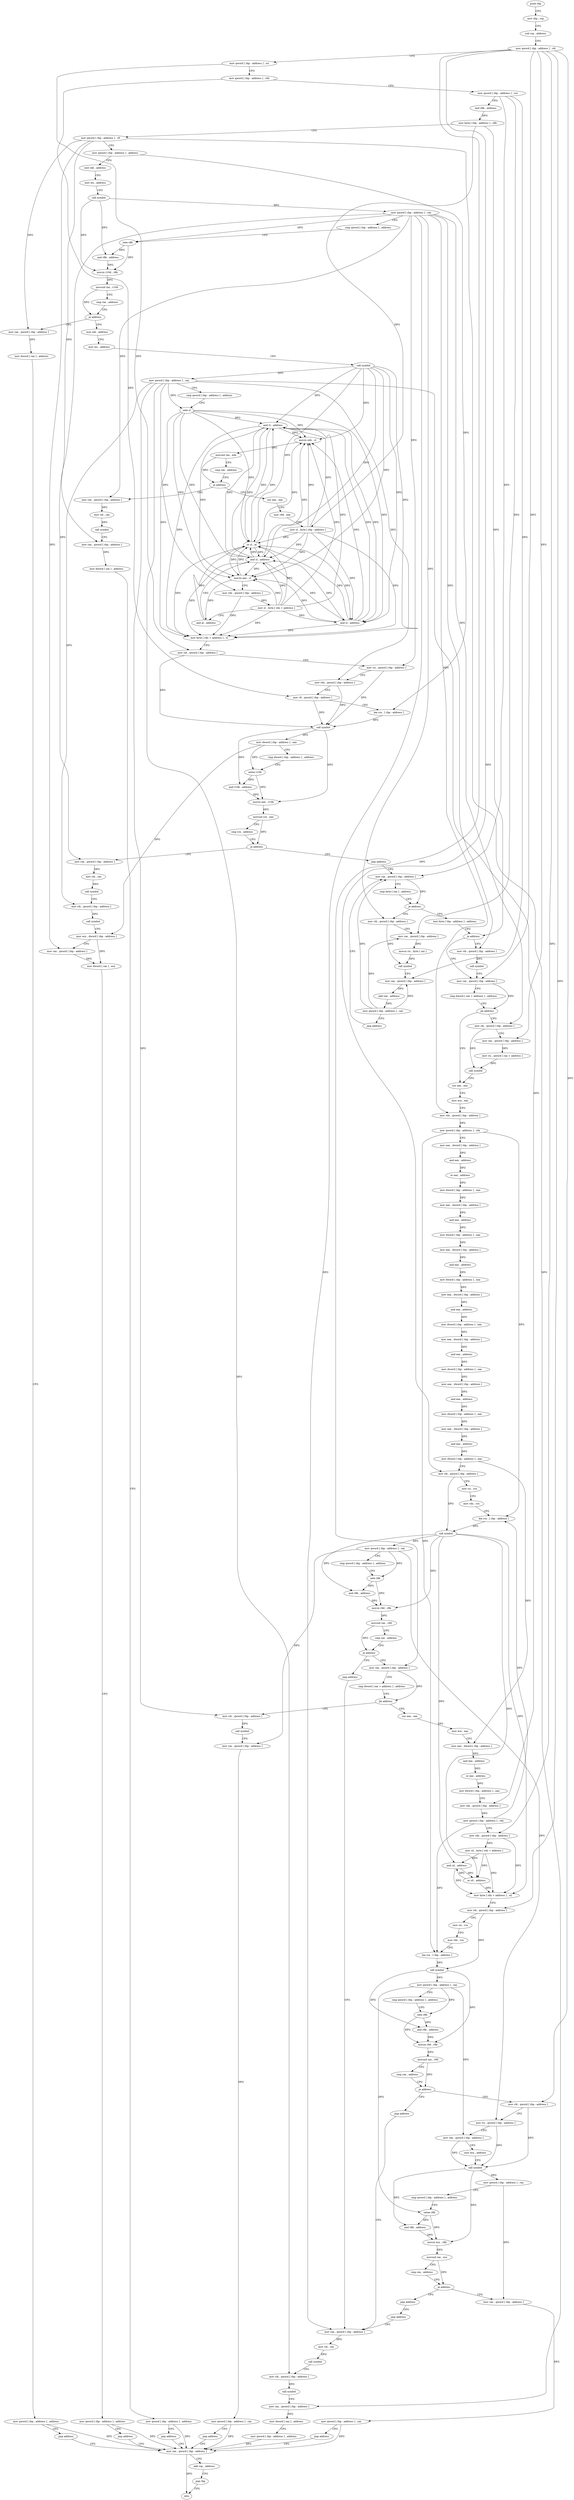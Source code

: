 digraph "func" {
"4258496" [label = "push rbp" ]
"4258497" [label = "mov rbp , rsp" ]
"4258500" [label = "sub rsp , address" ]
"4258507" [label = "mov qword [ rbp - address ] , rdi" ]
"4258511" [label = "mov qword [ rbp - address ] , rsi" ]
"4258515" [label = "mov qword [ rbp - address ] , rdx" ]
"4258519" [label = "mov qword [ rbp - address ] , rcx" ]
"4258523" [label = "and r8b , address" ]
"4258527" [label = "mov byte [ rbp - address ] , r8b" ]
"4258531" [label = "mov qword [ rbp - address ] , r9" ]
"4258535" [label = "mov qword [ rbp - address ] , address" ]
"4258543" [label = "mov edi , address" ]
"4258548" [label = "mov esi , address" ]
"4258553" [label = "call symbol" ]
"4258558" [label = "mov qword [ rbp - address ] , rax" ]
"4258562" [label = "cmp qword [ rbp - address ] , address" ]
"4258567" [label = "sete r8b" ]
"4258571" [label = "and r8b , address" ]
"4258575" [label = "movzx r10d , r8b" ]
"4258579" [label = "movsxd rax , r10d" ]
"4258582" [label = "cmp rax , address" ]
"4258586" [label = "je address" ]
"4258615" [label = "mov edi , address" ]
"4258592" [label = "mov rax , qword [ rbp - address ]" ]
"4258620" [label = "mov esi , address" ]
"4258625" [label = "call symbol" ]
"4258630" [label = "mov qword [ rbp - address ] , rax" ]
"4258634" [label = "cmp qword [ rbp - address ] , address" ]
"4258639" [label = "sete cl" ]
"4258642" [label = "and cl , address" ]
"4258645" [label = "movzx edx , cl" ]
"4258648" [label = "movsxd rax , edx" ]
"4258651" [label = "cmp rax , address" ]
"4258655" [label = "je address" ]
"4258696" [label = "xor eax , eax" ]
"4258661" [label = "mov rax , qword [ rbp - address ]" ]
"4258596" [label = "mov dword [ rax ] , address" ]
"4258602" [label = "mov qword [ rbp - address ] , address" ]
"4258610" [label = "jmp address" ]
"4259351" [label = "mov rax , qword [ rbp - address ]" ]
"4258698" [label = "mov r9d , eax" ]
"4258701" [label = "mov cl , byte [ rbp - address ]" ]
"4258704" [label = "and cl , address" ]
"4258707" [label = "movzx eax , cl" ]
"4258710" [label = "mov rdx , qword [ rbp - address ]" ]
"4258714" [label = "mov cl , byte [ rdx + address ]" ]
"4258717" [label = "and al , address" ]
"4258719" [label = "and cl , address" ]
"4258722" [label = "or cl , al" ]
"4258724" [label = "mov byte [ rdx + address ] , cl" ]
"4258727" [label = "mov rdi , qword [ rbp - address ]" ]
"4258731" [label = "mov rsi , qword [ rbp - address ]" ]
"4258735" [label = "mov rdx , qword [ rbp - address ]" ]
"4258739" [label = "mov r8 , qword [ rbp - address ]" ]
"4258743" [label = "lea rcx , [ rbp - address ]" ]
"4258747" [label = "call symbol" ]
"4258752" [label = "mov dword [ rbp - address ] , eax" ]
"4258755" [label = "cmp dword [ rbp - address ] , address" ]
"4258759" [label = "setne r10b" ]
"4258763" [label = "and r10b , address" ]
"4258767" [label = "movzx eax , r10b" ]
"4258771" [label = "movsxd rcx , eax" ]
"4258774" [label = "cmp rcx , address" ]
"4258778" [label = "je address" ]
"4258827" [label = "jmp address" ]
"4258784" [label = "mov rax , qword [ rbp - address ]" ]
"4258665" [label = "mov rdi , rax" ]
"4258668" [label = "call symbol" ]
"4258673" [label = "mov rax , qword [ rbp - address ]" ]
"4258677" [label = "mov dword [ rax ] , address" ]
"4258683" [label = "mov qword [ rbp - address ] , address" ]
"4258691" [label = "jmp address" ]
"4259355" [label = "add rsp , address" ]
"4259362" [label = "pop rbp" ]
"4259363" [label = "retn" ]
"4258832" [label = "mov rax , qword [ rbp - address ]" ]
"4258788" [label = "mov rdi , rax" ]
"4258791" [label = "call symbol" ]
"4258796" [label = "mov rdi , qword [ rbp - address ]" ]
"4258800" [label = "call symbol" ]
"4258805" [label = "mov ecx , dword [ rbp - address ]" ]
"4258808" [label = "mov rax , qword [ rbp - address ]" ]
"4258812" [label = "mov dword [ rax ] , ecx" ]
"4258814" [label = "mov qword [ rbp - address ] , address" ]
"4258822" [label = "jmp address" ]
"4258836" [label = "cmp byte [ rax ] , address" ]
"4258839" [label = "je address" ]
"4258881" [label = "test byte [ rbp - address ] , address" ]
"4258845" [label = "mov rdi , qword [ rbp - address ]" ]
"4258885" [label = "je address" ]
"4258900" [label = "mov rax , qword [ rbp - address ]" ]
"4258891" [label = "mov rdi , qword [ rbp - address ]" ]
"4258849" [label = "mov rax , qword [ rbp - address ]" ]
"4258853" [label = "movsx rsi , byte [ rax ]" ]
"4258857" [label = "call symbol" ]
"4258862" [label = "mov rax , qword [ rbp - address ]" ]
"4258866" [label = "add rax , address" ]
"4258872" [label = "mov qword [ rbp - address ] , rax" ]
"4258876" [label = "jmp address" ]
"4258904" [label = "cmp dword [ rax + address ] , address" ]
"4258911" [label = "jle address" ]
"4258934" [label = "xor eax , eax" ]
"4258917" [label = "mov rdi , qword [ rbp - address ]" ]
"4258895" [label = "call symbol" ]
"4258936" [label = "mov ecx , eax" ]
"4258938" [label = "mov rdx , qword [ rbp - address ]" ]
"4258942" [label = "mov qword [ rbp - address ] , rdx" ]
"4258946" [label = "mov eax , dword [ rbp - address ]" ]
"4258949" [label = "and eax , address" ]
"4258954" [label = "or eax , address" ]
"4258957" [label = "mov dword [ rbp - address ] , eax" ]
"4258960" [label = "mov eax , dword [ rbp - address ]" ]
"4258963" [label = "and eax , address" ]
"4258968" [label = "mov dword [ rbp - address ] , eax" ]
"4258971" [label = "mov eax , dword [ rbp - address ]" ]
"4258974" [label = "and eax , address" ]
"4258979" [label = "mov dword [ rbp - address ] , eax" ]
"4258982" [label = "mov eax , dword [ rbp - address ]" ]
"4258985" [label = "and eax , address" ]
"4258990" [label = "mov dword [ rbp - address ] , eax" ]
"4258993" [label = "mov eax , dword [ rbp - address ]" ]
"4258996" [label = "and eax , address" ]
"4259001" [label = "mov dword [ rbp - address ] , eax" ]
"4259004" [label = "mov eax , dword [ rbp - address ]" ]
"4259007" [label = "and eax , address" ]
"4259012" [label = "mov dword [ rbp - address ] , eax" ]
"4259015" [label = "mov eax , dword [ rbp - address ]" ]
"4259018" [label = "and eax , address" ]
"4259023" [label = "mov dword [ rbp - address ] , eax" ]
"4259026" [label = "mov rdi , qword [ rbp - address ]" ]
"4259030" [label = "mov rsi , rcx" ]
"4259033" [label = "mov rdx , rcx" ]
"4259036" [label = "lea rcx , [ rbp - address ]" ]
"4259040" [label = "call symbol" ]
"4259045" [label = "mov qword [ rbp - address ] , rax" ]
"4259049" [label = "cmp qword [ rbp - address ] , address" ]
"4259054" [label = "sete r8b" ]
"4259058" [label = "and r8b , address" ]
"4259062" [label = "movzx r9d , r8b" ]
"4259066" [label = "movsxd rax , r9d" ]
"4259069" [label = "cmp rax , address" ]
"4259073" [label = "je address" ]
"4259084" [label = "mov rax , qword [ rbp - address ]" ]
"4259079" [label = "jmp address" ]
"4258921" [label = "mov rax , qword [ rbp - address ]" ]
"4258925" [label = "mov rsi , qword [ rax + address ]" ]
"4258929" [label = "call symbol" ]
"4259088" [label = "cmp dword [ rax + address ] , address" ]
"4259095" [label = "jle address" ]
"4259285" [label = "mov rdi , qword [ rbp - address ]" ]
"4259101" [label = "xor eax , eax" ]
"4259312" [label = "mov rax , qword [ rbp - address ]" ]
"4259289" [label = "call symbol" ]
"4259294" [label = "mov rax , qword [ rbp - address ]" ]
"4259298" [label = "mov qword [ rbp - address ] , rax" ]
"4259302" [label = "jmp address" ]
"4259103" [label = "mov ecx , eax" ]
"4259105" [label = "mov eax , dword [ rbp - address ]" ]
"4259108" [label = "and eax , address" ]
"4259113" [label = "or eax , address" ]
"4259116" [label = "mov dword [ rbp - address ] , eax" ]
"4259119" [label = "mov rdx , qword [ rbp - address ]" ]
"4259123" [label = "mov qword [ rbp - address ] , rdx" ]
"4259127" [label = "mov rdx , qword [ rbp - address ]" ]
"4259131" [label = "mov sil , byte [ rdx + address ]" ]
"4259138" [label = "and sil , address" ]
"4259142" [label = "or sil , address" ]
"4259146" [label = "mov byte [ rdx + address ] , sil" ]
"4259153" [label = "mov rdi , qword [ rbp - address ]" ]
"4259157" [label = "mov rsi , rcx" ]
"4259160" [label = "mov rdx , rcx" ]
"4259163" [label = "lea rcx , [ rbp - address ]" ]
"4259167" [label = "call symbol" ]
"4259172" [label = "mov qword [ rbp - address ] , rax" ]
"4259176" [label = "cmp qword [ rbp - address ] , address" ]
"4259181" [label = "sete r8b" ]
"4259185" [label = "and r8b , address" ]
"4259189" [label = "movzx r9d , r8b" ]
"4259193" [label = "movsxd rax , r9d" ]
"4259196" [label = "cmp rax , address" ]
"4259200" [label = "je address" ]
"4259211" [label = "mov rdi , qword [ rbp - address ]" ]
"4259206" [label = "jmp address" ]
"4259316" [label = "mov rdi , rax" ]
"4259319" [label = "call symbol" ]
"4259324" [label = "mov rdi , qword [ rbp - address ]" ]
"4259328" [label = "call symbol" ]
"4259333" [label = "mov rax , qword [ rbp - address ]" ]
"4259337" [label = "mov dword [ rax ] , address" ]
"4259343" [label = "mov qword [ rbp - address ] , address" ]
"4259215" [label = "mov rsi , qword [ rbp - address ]" ]
"4259219" [label = "mov rdx , qword [ rbp - address ]" ]
"4259223" [label = "mov ecx , address" ]
"4259228" [label = "call symbol" ]
"4259233" [label = "mov qword [ rbp - address ] , rax" ]
"4259237" [label = "cmp qword [ rbp - address ] , address" ]
"4259242" [label = "setne r8b" ]
"4259246" [label = "and r8b , address" ]
"4259250" [label = "movzx ecx , r8b" ]
"4259254" [label = "movsxd rax , ecx" ]
"4259257" [label = "cmp rax , address" ]
"4259261" [label = "je address" ]
"4259280" [label = "jmp address" ]
"4259267" [label = "mov rax , qword [ rbp - address ]" ]
"4259307" [label = "jmp address" ]
"4259271" [label = "mov qword [ rbp - address ] , rax" ]
"4259275" [label = "jmp address" ]
"4258496" -> "4258497" [ label = "CFG" ]
"4258497" -> "4258500" [ label = "CFG" ]
"4258500" -> "4258507" [ label = "CFG" ]
"4258507" -> "4258511" [ label = "CFG" ]
"4258507" -> "4258900" [ label = "DFG" ]
"4258507" -> "4259026" [ label = "DFG" ]
"4258507" -> "4258921" [ label = "DFG" ]
"4258507" -> "4259084" [ label = "DFG" ]
"4258507" -> "4259127" [ label = "DFG" ]
"4258507" -> "4259153" [ label = "DFG" ]
"4258507" -> "4259211" [ label = "DFG" ]
"4258511" -> "4258515" [ label = "CFG" ]
"4258511" -> "4258727" [ label = "DFG" ]
"4258515" -> "4258519" [ label = "CFG" ]
"4258515" -> "4258739" [ label = "DFG" ]
"4258519" -> "4258523" [ label = "CFG" ]
"4258519" -> "4258832" [ label = "DFG" ]
"4258519" -> "4258849" [ label = "DFG" ]
"4258519" -> "4258862" [ label = "DFG" ]
"4258523" -> "4258527" [ label = "DFG" ]
"4258527" -> "4258531" [ label = "CFG" ]
"4258527" -> "4258701" [ label = "DFG" ]
"4258527" -> "4258885" [ label = "DFG" ]
"4258531" -> "4258535" [ label = "CFG" ]
"4258531" -> "4258592" [ label = "DFG" ]
"4258531" -> "4258673" [ label = "DFG" ]
"4258531" -> "4258808" [ label = "DFG" ]
"4258531" -> "4259333" [ label = "DFG" ]
"4258535" -> "4258543" [ label = "CFG" ]
"4258535" -> "4258743" [ label = "DFG" ]
"4258543" -> "4258548" [ label = "CFG" ]
"4258548" -> "4258553" [ label = "CFG" ]
"4258553" -> "4258558" [ label = "DFG" ]
"4258553" -> "4258571" [ label = "DFG" ]
"4258553" -> "4258575" [ label = "DFG" ]
"4258558" -> "4258562" [ label = "CFG" ]
"4258558" -> "4258567" [ label = "DFG" ]
"4258558" -> "4258731" [ label = "DFG" ]
"4258558" -> "4258661" [ label = "DFG" ]
"4258558" -> "4258784" [ label = "DFG" ]
"4258558" -> "4258845" [ label = "DFG" ]
"4258558" -> "4258891" [ label = "DFG" ]
"4258558" -> "4258938" [ label = "DFG" ]
"4258558" -> "4258917" [ label = "DFG" ]
"4258558" -> "4259312" [ label = "DFG" ]
"4258562" -> "4258567" [ label = "CFG" ]
"4258567" -> "4258571" [ label = "DFG" ]
"4258567" -> "4258575" [ label = "DFG" ]
"4258571" -> "4258575" [ label = "DFG" ]
"4258575" -> "4258579" [ label = "DFG" ]
"4258579" -> "4258582" [ label = "CFG" ]
"4258579" -> "4258586" [ label = "DFG" ]
"4258582" -> "4258586" [ label = "CFG" ]
"4258586" -> "4258615" [ label = "CFG" ]
"4258586" -> "4258592" [ label = "CFG" ]
"4258615" -> "4258620" [ label = "CFG" ]
"4258592" -> "4258596" [ label = "DFG" ]
"4258620" -> "4258625" [ label = "CFG" ]
"4258625" -> "4258630" [ label = "DFG" ]
"4258625" -> "4258642" [ label = "DFG" ]
"4258625" -> "4258645" [ label = "DFG" ]
"4258625" -> "4258704" [ label = "DFG" ]
"4258625" -> "4258707" [ label = "DFG" ]
"4258625" -> "4258719" [ label = "DFG" ]
"4258625" -> "4258722" [ label = "DFG" ]
"4258625" -> "4258724" [ label = "DFG" ]
"4258630" -> "4258634" [ label = "CFG" ]
"4258630" -> "4258639" [ label = "DFG" ]
"4258630" -> "4258710" [ label = "DFG" ]
"4258630" -> "4258735" [ label = "DFG" ]
"4258630" -> "4258796" [ label = "DFG" ]
"4258630" -> "4259285" [ label = "DFG" ]
"4258630" -> "4259119" [ label = "DFG" ]
"4258630" -> "4259324" [ label = "DFG" ]
"4258634" -> "4258639" [ label = "CFG" ]
"4258639" -> "4258642" [ label = "DFG" ]
"4258639" -> "4258645" [ label = "DFG" ]
"4258639" -> "4258704" [ label = "DFG" ]
"4258639" -> "4258707" [ label = "DFG" ]
"4258639" -> "4258719" [ label = "DFG" ]
"4258639" -> "4258722" [ label = "DFG" ]
"4258639" -> "4258724" [ label = "DFG" ]
"4258642" -> "4258645" [ label = "DFG" ]
"4258642" -> "4258704" [ label = "DFG" ]
"4258642" -> "4258707" [ label = "DFG" ]
"4258642" -> "4258719" [ label = "DFG" ]
"4258642" -> "4258722" [ label = "DFG" ]
"4258642" -> "4258724" [ label = "DFG" ]
"4258645" -> "4258648" [ label = "DFG" ]
"4258648" -> "4258651" [ label = "CFG" ]
"4258648" -> "4258655" [ label = "DFG" ]
"4258651" -> "4258655" [ label = "CFG" ]
"4258655" -> "4258696" [ label = "CFG" ]
"4258655" -> "4258661" [ label = "CFG" ]
"4258696" -> "4258698" [ label = "CFG" ]
"4258661" -> "4258665" [ label = "DFG" ]
"4258596" -> "4258602" [ label = "CFG" ]
"4258602" -> "4258610" [ label = "CFG" ]
"4258602" -> "4259351" [ label = "DFG" ]
"4258610" -> "4259351" [ label = "CFG" ]
"4259351" -> "4259355" [ label = "CFG" ]
"4259351" -> "4259363" [ label = "DFG" ]
"4258698" -> "4258701" [ label = "CFG" ]
"4258701" -> "4258704" [ label = "DFG" ]
"4258701" -> "4258642" [ label = "DFG" ]
"4258701" -> "4258645" [ label = "DFG" ]
"4258701" -> "4258707" [ label = "DFG" ]
"4258701" -> "4258719" [ label = "DFG" ]
"4258701" -> "4258722" [ label = "DFG" ]
"4258701" -> "4258724" [ label = "DFG" ]
"4258704" -> "4258707" [ label = "DFG" ]
"4258704" -> "4258642" [ label = "DFG" ]
"4258704" -> "4258645" [ label = "DFG" ]
"4258704" -> "4258719" [ label = "DFG" ]
"4258704" -> "4258722" [ label = "DFG" ]
"4258704" -> "4258724" [ label = "DFG" ]
"4258707" -> "4258710" [ label = "CFG" ]
"4258707" -> "4258717" [ label = "DFG" ]
"4258707" -> "4258722" [ label = "DFG" ]
"4258710" -> "4258714" [ label = "DFG" ]
"4258710" -> "4258724" [ label = "DFG" ]
"4258714" -> "4258717" [ label = "CFG" ]
"4258714" -> "4258642" [ label = "DFG" ]
"4258714" -> "4258645" [ label = "DFG" ]
"4258714" -> "4258704" [ label = "DFG" ]
"4258714" -> "4258707" [ label = "DFG" ]
"4258714" -> "4258719" [ label = "DFG" ]
"4258714" -> "4258722" [ label = "DFG" ]
"4258714" -> "4258724" [ label = "DFG" ]
"4258717" -> "4258719" [ label = "CFG" ]
"4258717" -> "4258722" [ label = "DFG" ]
"4258719" -> "4258722" [ label = "DFG" ]
"4258719" -> "4258642" [ label = "DFG" ]
"4258719" -> "4258645" [ label = "DFG" ]
"4258719" -> "4258704" [ label = "DFG" ]
"4258719" -> "4258707" [ label = "DFG" ]
"4258719" -> "4258724" [ label = "DFG" ]
"4258722" -> "4258724" [ label = "DFG" ]
"4258722" -> "4258642" [ label = "DFG" ]
"4258722" -> "4258645" [ label = "DFG" ]
"4258722" -> "4258704" [ label = "DFG" ]
"4258722" -> "4258707" [ label = "DFG" ]
"4258722" -> "4258719" [ label = "DFG" ]
"4258724" -> "4258727" [ label = "CFG" ]
"4258727" -> "4258731" [ label = "CFG" ]
"4258727" -> "4258747" [ label = "DFG" ]
"4258731" -> "4258735" [ label = "CFG" ]
"4258731" -> "4258747" [ label = "DFG" ]
"4258735" -> "4258739" [ label = "CFG" ]
"4258735" -> "4258747" [ label = "DFG" ]
"4258739" -> "4258743" [ label = "CFG" ]
"4258739" -> "4258747" [ label = "DFG" ]
"4258743" -> "4258747" [ label = "DFG" ]
"4258747" -> "4258752" [ label = "DFG" ]
"4258747" -> "4258763" [ label = "DFG" ]
"4258747" -> "4258767" [ label = "DFG" ]
"4258752" -> "4258755" [ label = "CFG" ]
"4258752" -> "4258759" [ label = "DFG" ]
"4258752" -> "4258805" [ label = "DFG" ]
"4258755" -> "4258759" [ label = "CFG" ]
"4258759" -> "4258763" [ label = "DFG" ]
"4258759" -> "4258767" [ label = "DFG" ]
"4258763" -> "4258767" [ label = "DFG" ]
"4258767" -> "4258771" [ label = "DFG" ]
"4258771" -> "4258774" [ label = "CFG" ]
"4258771" -> "4258778" [ label = "DFG" ]
"4258774" -> "4258778" [ label = "CFG" ]
"4258778" -> "4258827" [ label = "CFG" ]
"4258778" -> "4258784" [ label = "CFG" ]
"4258827" -> "4258832" [ label = "CFG" ]
"4258784" -> "4258788" [ label = "DFG" ]
"4258665" -> "4258668" [ label = "DFG" ]
"4258668" -> "4258673" [ label = "CFG" ]
"4258673" -> "4258677" [ label = "DFG" ]
"4258677" -> "4258683" [ label = "CFG" ]
"4258683" -> "4258691" [ label = "CFG" ]
"4258683" -> "4259351" [ label = "DFG" ]
"4258691" -> "4259351" [ label = "CFG" ]
"4259355" -> "4259362" [ label = "CFG" ]
"4259362" -> "4259363" [ label = "CFG" ]
"4258832" -> "4258836" [ label = "CFG" ]
"4258832" -> "4258839" [ label = "DFG" ]
"4258788" -> "4258791" [ label = "DFG" ]
"4258791" -> "4258796" [ label = "CFG" ]
"4258796" -> "4258800" [ label = "DFG" ]
"4258800" -> "4258805" [ label = "CFG" ]
"4258805" -> "4258808" [ label = "CFG" ]
"4258805" -> "4258812" [ label = "DFG" ]
"4258808" -> "4258812" [ label = "DFG" ]
"4258812" -> "4258814" [ label = "CFG" ]
"4258814" -> "4258822" [ label = "CFG" ]
"4258814" -> "4259351" [ label = "DFG" ]
"4258822" -> "4259351" [ label = "CFG" ]
"4258836" -> "4258839" [ label = "CFG" ]
"4258839" -> "4258881" [ label = "CFG" ]
"4258839" -> "4258845" [ label = "CFG" ]
"4258881" -> "4258885" [ label = "CFG" ]
"4258845" -> "4258849" [ label = "CFG" ]
"4258845" -> "4258857" [ label = "DFG" ]
"4258885" -> "4258900" [ label = "CFG" ]
"4258885" -> "4258891" [ label = "CFG" ]
"4258900" -> "4258904" [ label = "CFG" ]
"4258900" -> "4258911" [ label = "DFG" ]
"4258891" -> "4258895" [ label = "DFG" ]
"4258849" -> "4258853" [ label = "DFG" ]
"4258853" -> "4258857" [ label = "DFG" ]
"4258857" -> "4258862" [ label = "CFG" ]
"4258862" -> "4258866" [ label = "DFG" ]
"4258866" -> "4258872" [ label = "DFG" ]
"4258872" -> "4258876" [ label = "CFG" ]
"4258872" -> "4258832" [ label = "DFG" ]
"4258872" -> "4258849" [ label = "DFG" ]
"4258872" -> "4258862" [ label = "DFG" ]
"4258876" -> "4258832" [ label = "CFG" ]
"4258904" -> "4258911" [ label = "CFG" ]
"4258911" -> "4258934" [ label = "CFG" ]
"4258911" -> "4258917" [ label = "CFG" ]
"4258934" -> "4258936" [ label = "CFG" ]
"4258917" -> "4258921" [ label = "CFG" ]
"4258917" -> "4258929" [ label = "DFG" ]
"4258895" -> "4258900" [ label = "CFG" ]
"4258936" -> "4258938" [ label = "CFG" ]
"4258938" -> "4258942" [ label = "DFG" ]
"4258942" -> "4258946" [ label = "CFG" ]
"4258942" -> "4259036" [ label = "DFG" ]
"4258942" -> "4259163" [ label = "DFG" ]
"4258946" -> "4258949" [ label = "DFG" ]
"4258949" -> "4258954" [ label = "DFG" ]
"4258954" -> "4258957" [ label = "DFG" ]
"4258957" -> "4258960" [ label = "DFG" ]
"4258960" -> "4258963" [ label = "DFG" ]
"4258963" -> "4258968" [ label = "DFG" ]
"4258968" -> "4258971" [ label = "DFG" ]
"4258971" -> "4258974" [ label = "DFG" ]
"4258974" -> "4258979" [ label = "DFG" ]
"4258979" -> "4258982" [ label = "DFG" ]
"4258982" -> "4258985" [ label = "DFG" ]
"4258985" -> "4258990" [ label = "DFG" ]
"4258990" -> "4258993" [ label = "DFG" ]
"4258993" -> "4258996" [ label = "DFG" ]
"4258996" -> "4259001" [ label = "DFG" ]
"4259001" -> "4259004" [ label = "DFG" ]
"4259004" -> "4259007" [ label = "DFG" ]
"4259007" -> "4259012" [ label = "DFG" ]
"4259012" -> "4259015" [ label = "DFG" ]
"4259015" -> "4259018" [ label = "DFG" ]
"4259018" -> "4259023" [ label = "DFG" ]
"4259023" -> "4259026" [ label = "CFG" ]
"4259023" -> "4259105" [ label = "DFG" ]
"4259026" -> "4259030" [ label = "CFG" ]
"4259026" -> "4259040" [ label = "DFG" ]
"4259030" -> "4259033" [ label = "CFG" ]
"4259033" -> "4259036" [ label = "CFG" ]
"4259036" -> "4259040" [ label = "DFG" ]
"4259040" -> "4259045" [ label = "DFG" ]
"4259040" -> "4259138" [ label = "DFG" ]
"4259040" -> "4259142" [ label = "DFG" ]
"4259040" -> "4259146" [ label = "DFG" ]
"4259040" -> "4259058" [ label = "DFG" ]
"4259040" -> "4259062" [ label = "DFG" ]
"4259045" -> "4259049" [ label = "CFG" ]
"4259045" -> "4259054" [ label = "DFG" ]
"4259045" -> "4259294" [ label = "DFG" ]
"4259045" -> "4259215" [ label = "DFG" ]
"4259049" -> "4259054" [ label = "CFG" ]
"4259054" -> "4259058" [ label = "DFG" ]
"4259054" -> "4259062" [ label = "DFG" ]
"4259058" -> "4259062" [ label = "DFG" ]
"4259062" -> "4259066" [ label = "DFG" ]
"4259066" -> "4259069" [ label = "CFG" ]
"4259066" -> "4259073" [ label = "DFG" ]
"4259069" -> "4259073" [ label = "CFG" ]
"4259073" -> "4259084" [ label = "CFG" ]
"4259073" -> "4259079" [ label = "CFG" ]
"4259084" -> "4259088" [ label = "CFG" ]
"4259084" -> "4259095" [ label = "DFG" ]
"4259079" -> "4259312" [ label = "CFG" ]
"4258921" -> "4258925" [ label = "DFG" ]
"4258925" -> "4258929" [ label = "DFG" ]
"4258929" -> "4258934" [ label = "CFG" ]
"4259088" -> "4259095" [ label = "CFG" ]
"4259095" -> "4259285" [ label = "CFG" ]
"4259095" -> "4259101" [ label = "CFG" ]
"4259285" -> "4259289" [ label = "DFG" ]
"4259101" -> "4259103" [ label = "CFG" ]
"4259312" -> "4259316" [ label = "DFG" ]
"4259289" -> "4259294" [ label = "CFG" ]
"4259294" -> "4259298" [ label = "DFG" ]
"4259298" -> "4259302" [ label = "CFG" ]
"4259298" -> "4259351" [ label = "DFG" ]
"4259302" -> "4259351" [ label = "CFG" ]
"4259103" -> "4259105" [ label = "CFG" ]
"4259105" -> "4259108" [ label = "DFG" ]
"4259108" -> "4259113" [ label = "DFG" ]
"4259113" -> "4259116" [ label = "DFG" ]
"4259116" -> "4259119" [ label = "CFG" ]
"4259119" -> "4259123" [ label = "DFG" ]
"4259123" -> "4259127" [ label = "CFG" ]
"4259123" -> "4259036" [ label = "DFG" ]
"4259123" -> "4259163" [ label = "DFG" ]
"4259127" -> "4259131" [ label = "DFG" ]
"4259127" -> "4259146" [ label = "DFG" ]
"4259131" -> "4259138" [ label = "DFG" ]
"4259131" -> "4259142" [ label = "DFG" ]
"4259131" -> "4259146" [ label = "DFG" ]
"4259138" -> "4259142" [ label = "DFG" ]
"4259138" -> "4259146" [ label = "DFG" ]
"4259142" -> "4259146" [ label = "DFG" ]
"4259142" -> "4259138" [ label = "DFG" ]
"4259146" -> "4259153" [ label = "CFG" ]
"4259153" -> "4259157" [ label = "CFG" ]
"4259153" -> "4259167" [ label = "DFG" ]
"4259157" -> "4259160" [ label = "CFG" ]
"4259160" -> "4259163" [ label = "CFG" ]
"4259163" -> "4259167" [ label = "DFG" ]
"4259167" -> "4259172" [ label = "DFG" ]
"4259167" -> "4259185" [ label = "DFG" ]
"4259167" -> "4259189" [ label = "DFG" ]
"4259172" -> "4259176" [ label = "CFG" ]
"4259172" -> "4259181" [ label = "DFG" ]
"4259172" -> "4259219" [ label = "DFG" ]
"4259172" -> "4259242" [ label = "DFG" ]
"4259176" -> "4259181" [ label = "CFG" ]
"4259181" -> "4259185" [ label = "DFG" ]
"4259181" -> "4259189" [ label = "DFG" ]
"4259185" -> "4259189" [ label = "DFG" ]
"4259189" -> "4259193" [ label = "DFG" ]
"4259193" -> "4259196" [ label = "CFG" ]
"4259193" -> "4259200" [ label = "DFG" ]
"4259196" -> "4259200" [ label = "CFG" ]
"4259200" -> "4259211" [ label = "CFG" ]
"4259200" -> "4259206" [ label = "CFG" ]
"4259211" -> "4259215" [ label = "CFG" ]
"4259211" -> "4259228" [ label = "DFG" ]
"4259206" -> "4259312" [ label = "CFG" ]
"4259316" -> "4259319" [ label = "DFG" ]
"4259319" -> "4259324" [ label = "CFG" ]
"4259324" -> "4259328" [ label = "DFG" ]
"4259328" -> "4259333" [ label = "CFG" ]
"4259333" -> "4259337" [ label = "DFG" ]
"4259337" -> "4259343" [ label = "CFG" ]
"4259343" -> "4259351" [ label = "DFG" ]
"4259215" -> "4259219" [ label = "CFG" ]
"4259215" -> "4259228" [ label = "DFG" ]
"4259219" -> "4259223" [ label = "CFG" ]
"4259219" -> "4259228" [ label = "DFG" ]
"4259223" -> "4259228" [ label = "CFG" ]
"4259228" -> "4259233" [ label = "DFG" ]
"4259228" -> "4259246" [ label = "DFG" ]
"4259228" -> "4259250" [ label = "DFG" ]
"4259233" -> "4259237" [ label = "CFG" ]
"4259233" -> "4259267" [ label = "DFG" ]
"4259237" -> "4259242" [ label = "CFG" ]
"4259242" -> "4259246" [ label = "DFG" ]
"4259242" -> "4259250" [ label = "DFG" ]
"4259246" -> "4259250" [ label = "DFG" ]
"4259250" -> "4259254" [ label = "DFG" ]
"4259254" -> "4259257" [ label = "CFG" ]
"4259254" -> "4259261" [ label = "DFG" ]
"4259257" -> "4259261" [ label = "CFG" ]
"4259261" -> "4259280" [ label = "CFG" ]
"4259261" -> "4259267" [ label = "CFG" ]
"4259280" -> "4259307" [ label = "CFG" ]
"4259267" -> "4259271" [ label = "DFG" ]
"4259307" -> "4259312" [ label = "CFG" ]
"4259271" -> "4259275" [ label = "CFG" ]
"4259271" -> "4259351" [ label = "DFG" ]
"4259275" -> "4259351" [ label = "CFG" ]
}
